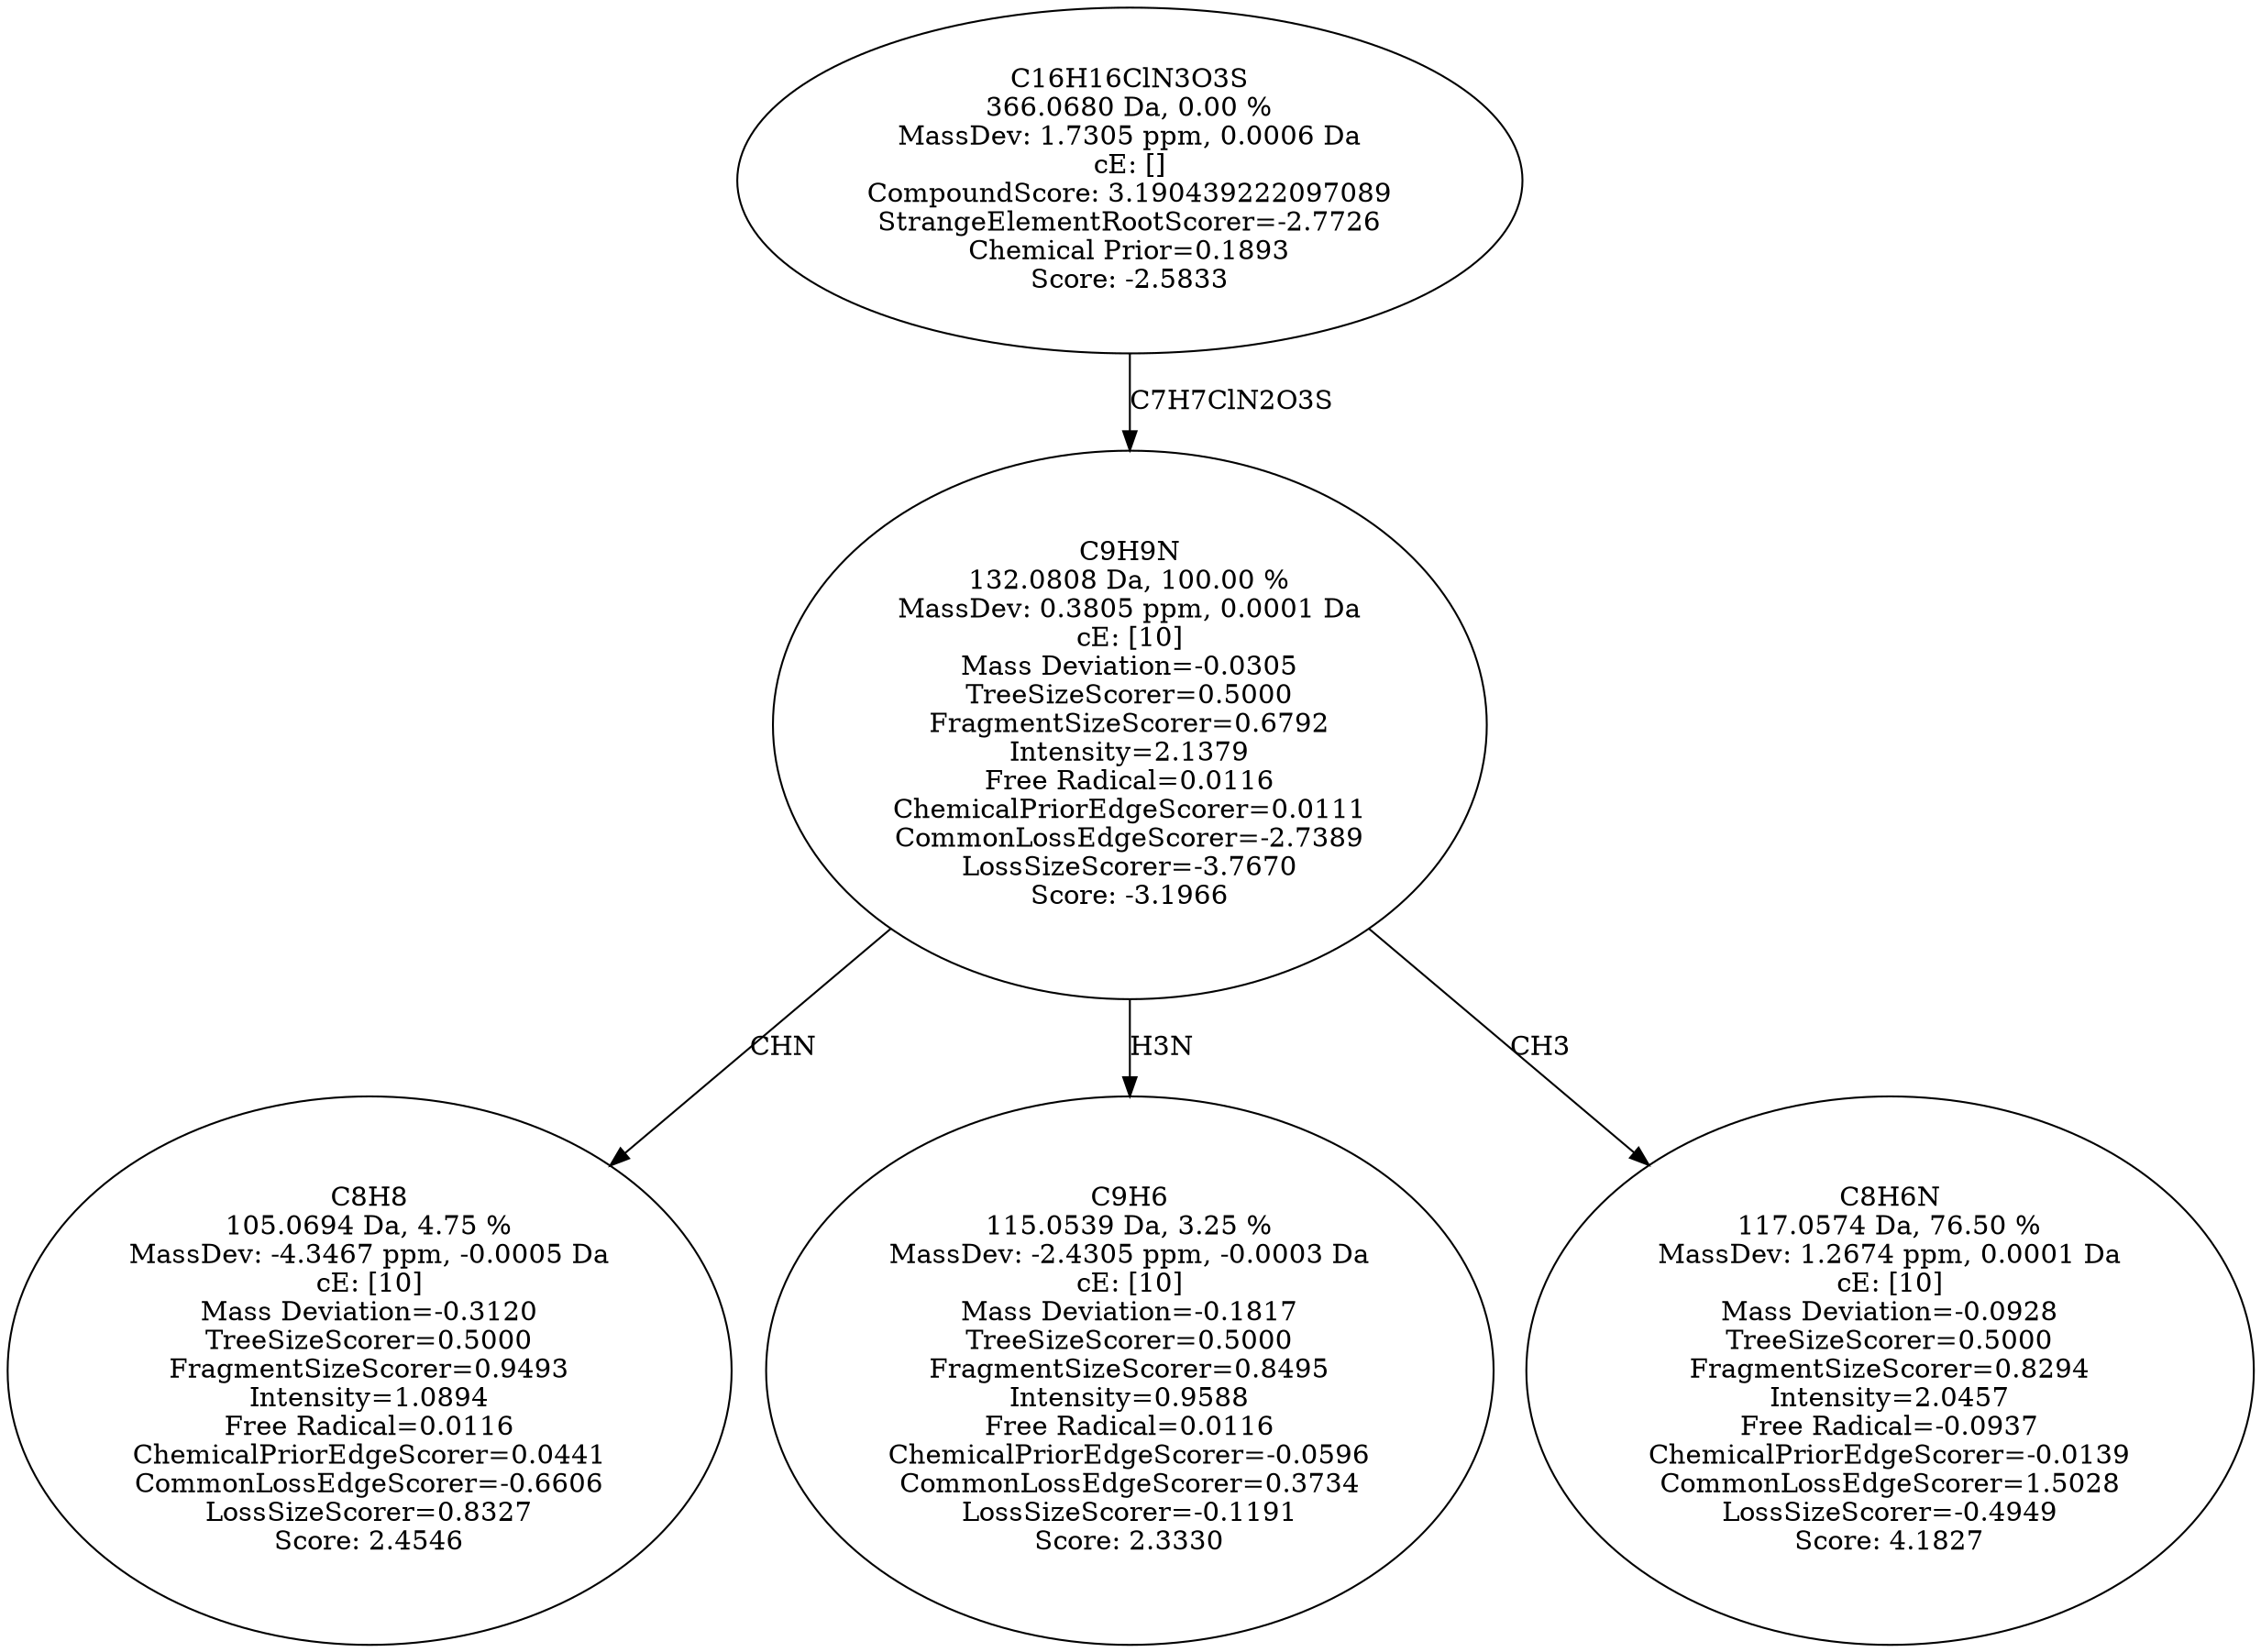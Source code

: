 strict digraph {
v1 [label="C8H8\n105.0694 Da, 4.75 %\nMassDev: -4.3467 ppm, -0.0005 Da\ncE: [10]\nMass Deviation=-0.3120\nTreeSizeScorer=0.5000\nFragmentSizeScorer=0.9493\nIntensity=1.0894\nFree Radical=0.0116\nChemicalPriorEdgeScorer=0.0441\nCommonLossEdgeScorer=-0.6606\nLossSizeScorer=0.8327\nScore: 2.4546"];
v2 [label="C9H6\n115.0539 Da, 3.25 %\nMassDev: -2.4305 ppm, -0.0003 Da\ncE: [10]\nMass Deviation=-0.1817\nTreeSizeScorer=0.5000\nFragmentSizeScorer=0.8495\nIntensity=0.9588\nFree Radical=0.0116\nChemicalPriorEdgeScorer=-0.0596\nCommonLossEdgeScorer=0.3734\nLossSizeScorer=-0.1191\nScore: 2.3330"];
v3 [label="C8H6N\n117.0574 Da, 76.50 %\nMassDev: 1.2674 ppm, 0.0001 Da\ncE: [10]\nMass Deviation=-0.0928\nTreeSizeScorer=0.5000\nFragmentSizeScorer=0.8294\nIntensity=2.0457\nFree Radical=-0.0937\nChemicalPriorEdgeScorer=-0.0139\nCommonLossEdgeScorer=1.5028\nLossSizeScorer=-0.4949\nScore: 4.1827"];
v4 [label="C9H9N\n132.0808 Da, 100.00 %\nMassDev: 0.3805 ppm, 0.0001 Da\ncE: [10]\nMass Deviation=-0.0305\nTreeSizeScorer=0.5000\nFragmentSizeScorer=0.6792\nIntensity=2.1379\nFree Radical=0.0116\nChemicalPriorEdgeScorer=0.0111\nCommonLossEdgeScorer=-2.7389\nLossSizeScorer=-3.7670\nScore: -3.1966"];
v5 [label="C16H16ClN3O3S\n366.0680 Da, 0.00 %\nMassDev: 1.7305 ppm, 0.0006 Da\ncE: []\nCompoundScore: 3.190439222097089\nStrangeElementRootScorer=-2.7726\nChemical Prior=0.1893\nScore: -2.5833"];
v4 -> v1 [label="CHN"];
v4 -> v2 [label="H3N"];
v4 -> v3 [label="CH3"];
v5 -> v4 [label="C7H7ClN2O3S"];
}